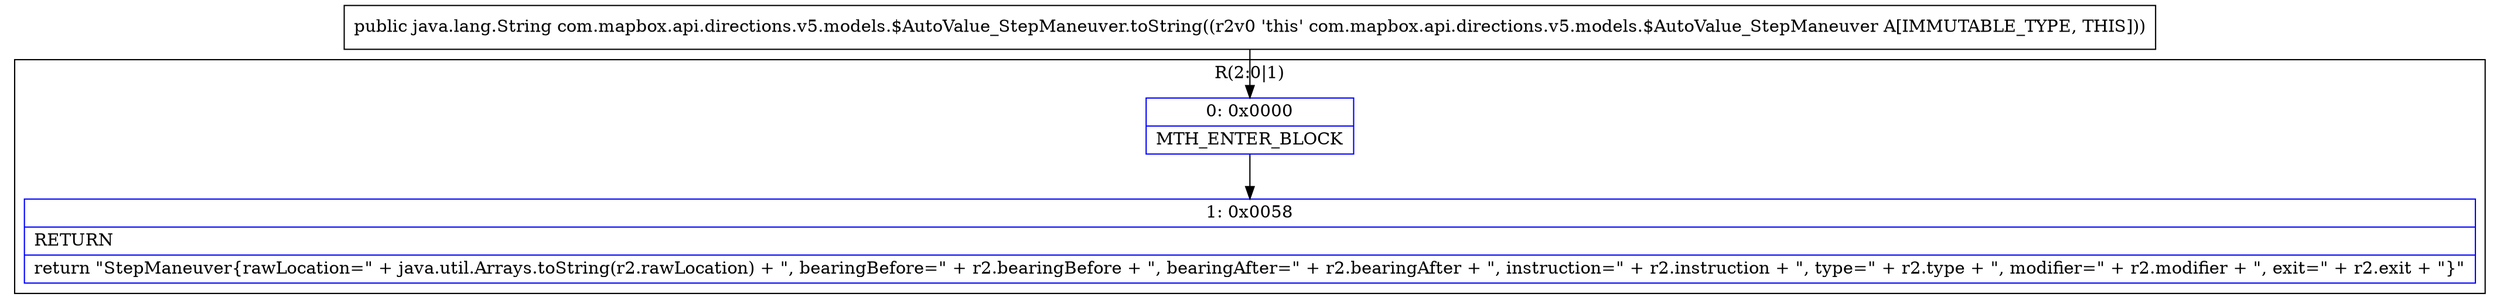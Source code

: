 digraph "CFG forcom.mapbox.api.directions.v5.models.$AutoValue_StepManeuver.toString()Ljava\/lang\/String;" {
subgraph cluster_Region_2062915956 {
label = "R(2:0|1)";
node [shape=record,color=blue];
Node_0 [shape=record,label="{0\:\ 0x0000|MTH_ENTER_BLOCK\l}"];
Node_1 [shape=record,label="{1\:\ 0x0058|RETURN\l|return \"StepManeuver\{rawLocation=\" + java.util.Arrays.toString(r2.rawLocation) + \", bearingBefore=\" + r2.bearingBefore + \", bearingAfter=\" + r2.bearingAfter + \", instruction=\" + r2.instruction + \", type=\" + r2.type + \", modifier=\" + r2.modifier + \", exit=\" + r2.exit + \"\}\"\l}"];
}
MethodNode[shape=record,label="{public java.lang.String com.mapbox.api.directions.v5.models.$AutoValue_StepManeuver.toString((r2v0 'this' com.mapbox.api.directions.v5.models.$AutoValue_StepManeuver A[IMMUTABLE_TYPE, THIS])) }"];
MethodNode -> Node_0;
Node_0 -> Node_1;
}

